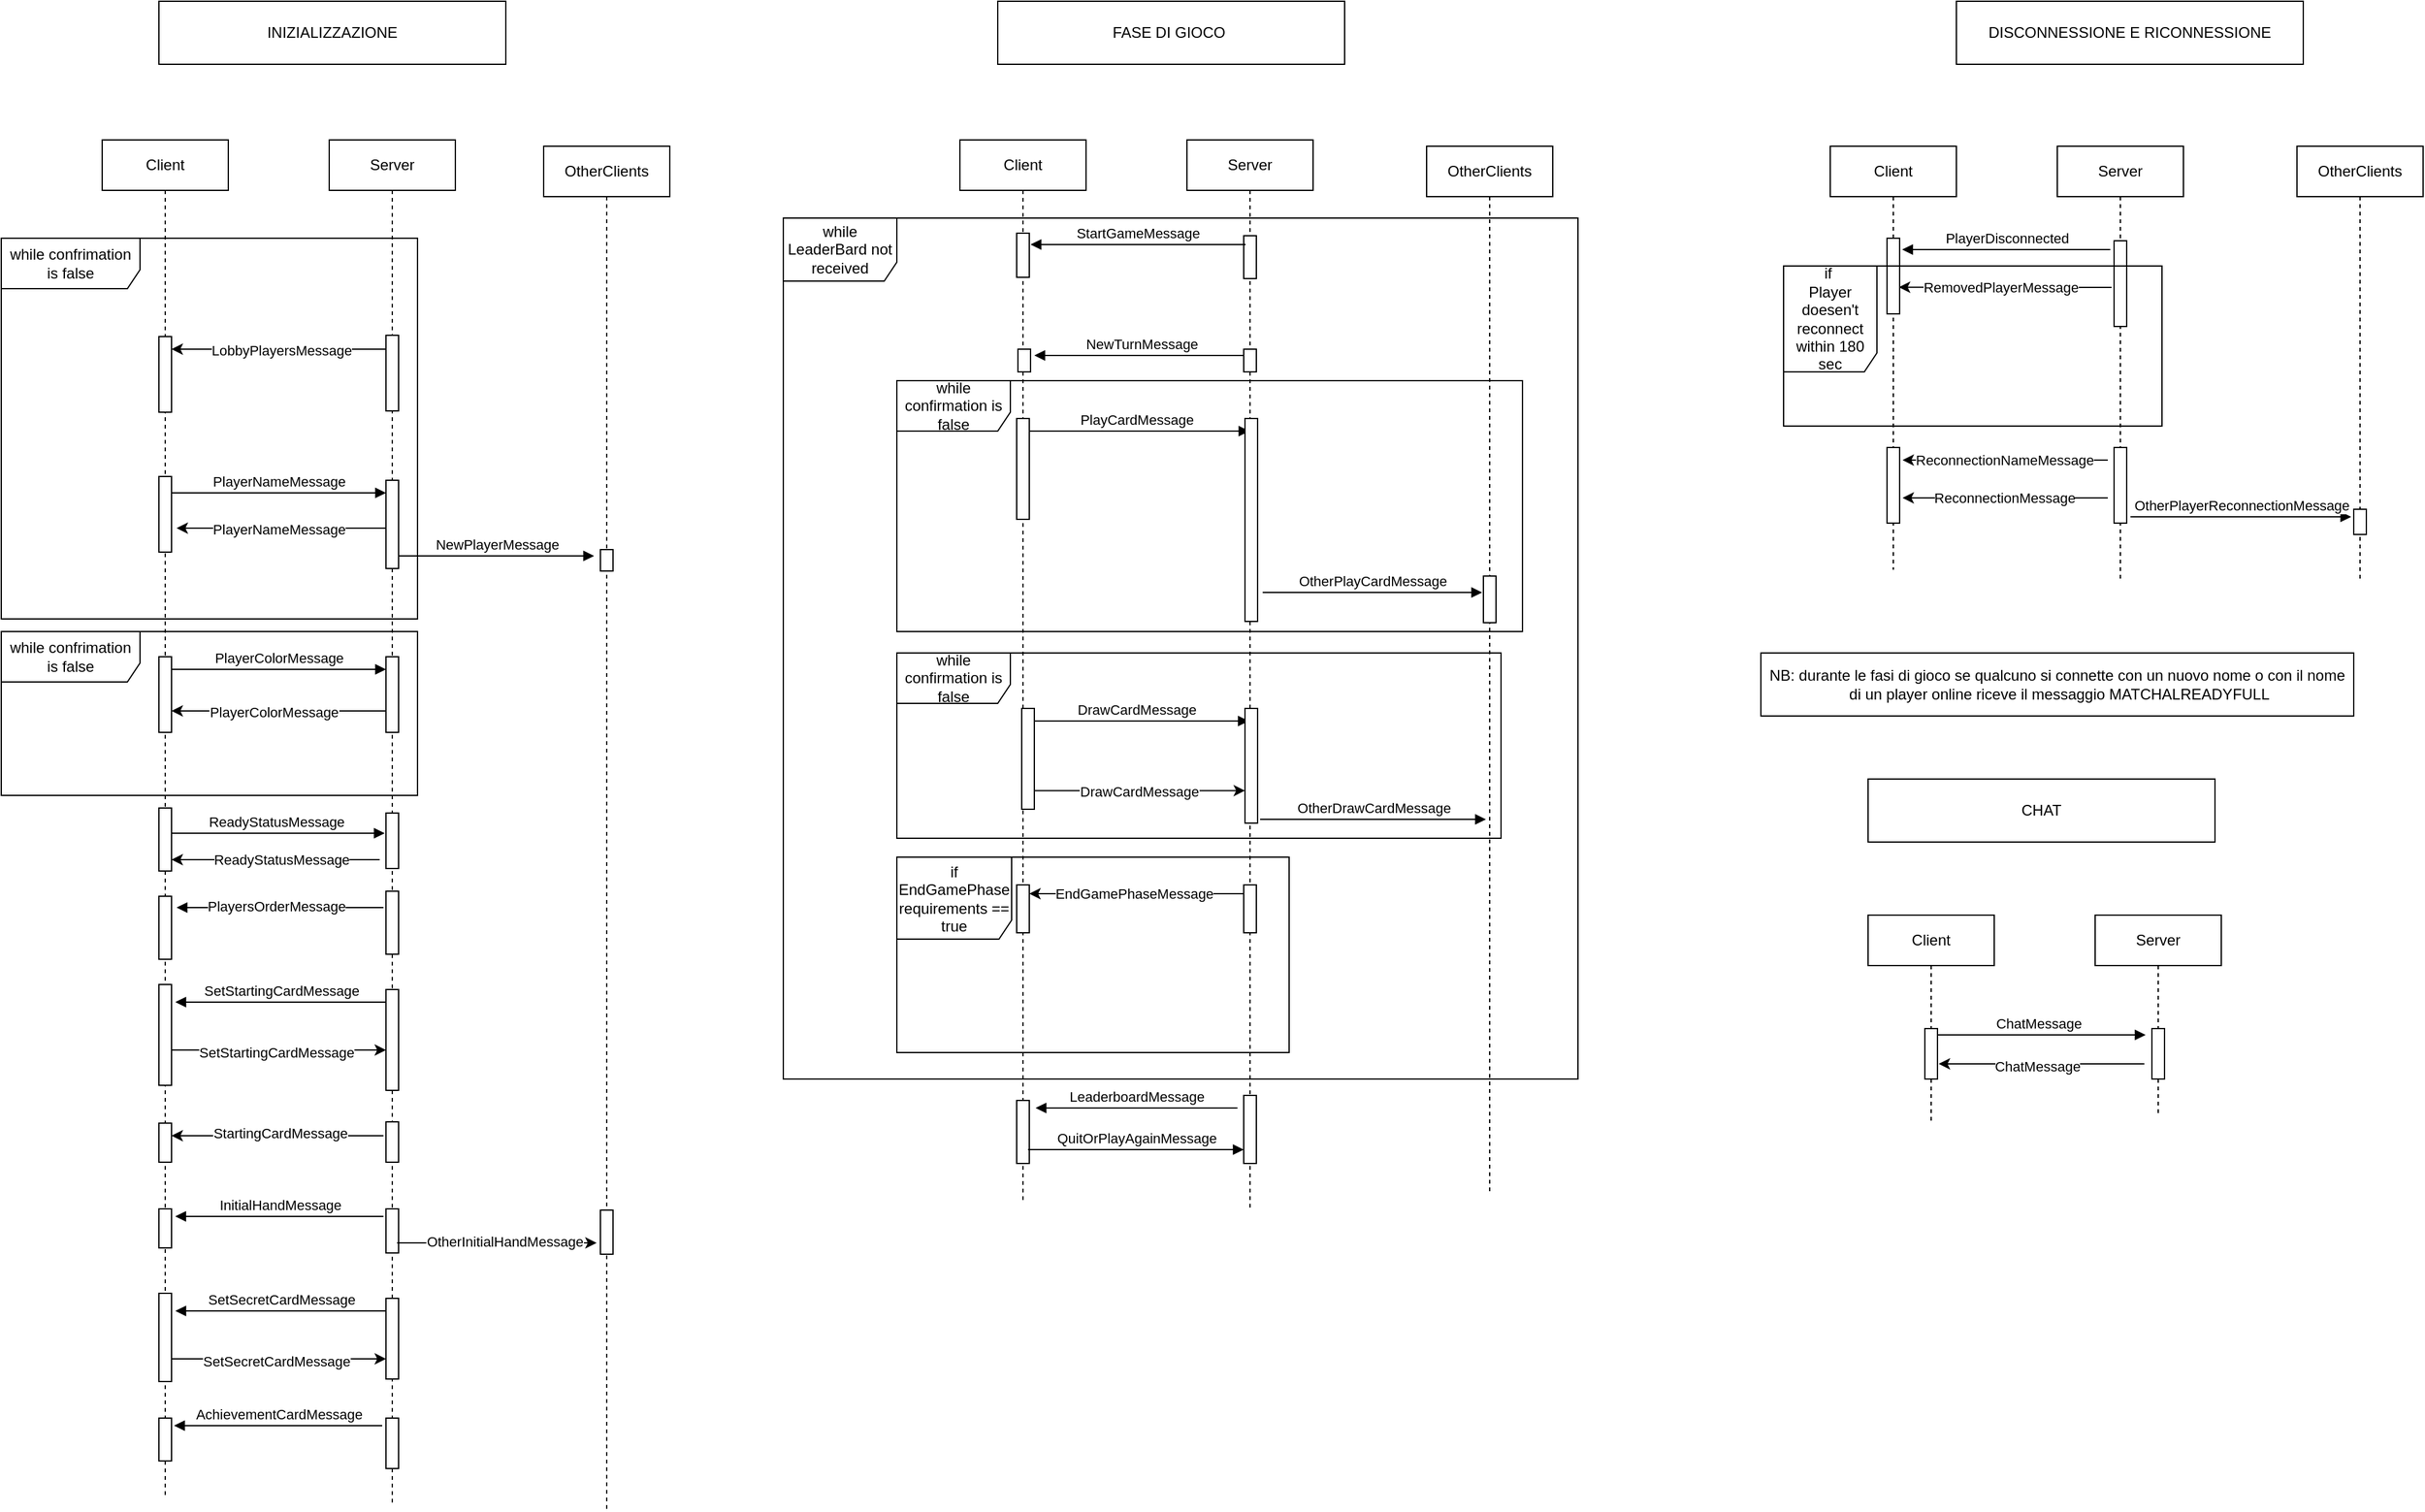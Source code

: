 <mxfile version="24.5.4" type="github">
  <diagram name="Page-1" id="2YBvvXClWsGukQMizWep">
    <mxGraphModel dx="2460" dy="1330" grid="0" gridSize="10" guides="1" tooltips="1" connect="1" arrows="1" fold="1" page="0" pageScale="1" pageWidth="850" pageHeight="1100" math="0" shadow="0">
      <root>
        <mxCell id="0" />
        <mxCell id="1" parent="0" />
        <mxCell id="aM9ryv3xv72pqoxQDRHE-1" value="Client" style="shape=umlLifeline;perimeter=lifelinePerimeter;whiteSpace=wrap;html=1;container=0;dropTarget=0;collapsible=0;recursiveResize=0;outlineConnect=0;portConstraint=eastwest;newEdgeStyle={&quot;edgeStyle&quot;:&quot;elbowEdgeStyle&quot;,&quot;elbow&quot;:&quot;vertical&quot;,&quot;curved&quot;:0,&quot;rounded&quot;:0};" parent="1" vertex="1">
          <mxGeometry x="40" y="10" width="100" height="1076" as="geometry" />
        </mxCell>
        <mxCell id="aM9ryv3xv72pqoxQDRHE-2" value="" style="html=1;points=[];perimeter=orthogonalPerimeter;outlineConnect=0;targetShapes=umlLifeline;portConstraint=eastwest;newEdgeStyle={&quot;edgeStyle&quot;:&quot;elbowEdgeStyle&quot;,&quot;elbow&quot;:&quot;vertical&quot;,&quot;curved&quot;:0,&quot;rounded&quot;:0};" parent="aM9ryv3xv72pqoxQDRHE-1" vertex="1">
          <mxGeometry x="45" y="267" width="10" height="60" as="geometry" />
        </mxCell>
        <mxCell id="TzS1LCkyJQZkEgtBNQex-35" value="" style="html=1;points=[[0,0,0,0,5],[0,1,0,0,-5],[1,0,0,0,5],[1,1,0,0,-5]];perimeter=orthogonalPerimeter;outlineConnect=0;targetShapes=umlLifeline;portConstraint=eastwest;newEdgeStyle={&quot;curved&quot;:0,&quot;rounded&quot;:0};" parent="aM9ryv3xv72pqoxQDRHE-1" vertex="1">
          <mxGeometry x="45" y="670" width="10" height="80" as="geometry" />
        </mxCell>
        <mxCell id="Fvfi_yW-NIccIC17RvOr-3" value="" style="html=1;points=[[0,0,0,0,5],[0,1,0,0,-5],[1,0,0,0,5],[1,1,0,0,-5]];perimeter=orthogonalPerimeter;outlineConnect=0;targetShapes=umlLifeline;portConstraint=eastwest;newEdgeStyle={&quot;curved&quot;:0,&quot;rounded&quot;:0};" parent="aM9ryv3xv72pqoxQDRHE-1" vertex="1">
          <mxGeometry x="45" y="848" width="10" height="31" as="geometry" />
        </mxCell>
        <mxCell id="aM9ryv3xv72pqoxQDRHE-5" value="Server" style="shape=umlLifeline;perimeter=lifelinePerimeter;whiteSpace=wrap;html=1;container=0;dropTarget=0;collapsible=0;recursiveResize=0;outlineConnect=0;portConstraint=eastwest;newEdgeStyle={&quot;edgeStyle&quot;:&quot;elbowEdgeStyle&quot;,&quot;elbow&quot;:&quot;vertical&quot;,&quot;curved&quot;:0,&quot;rounded&quot;:0};" parent="1" vertex="1">
          <mxGeometry x="220" y="10" width="100" height="1083" as="geometry" />
        </mxCell>
        <mxCell id="aM9ryv3xv72pqoxQDRHE-6" value="" style="html=1;points=[];perimeter=orthogonalPerimeter;outlineConnect=0;targetShapes=umlLifeline;portConstraint=eastwest;newEdgeStyle={&quot;edgeStyle&quot;:&quot;elbowEdgeStyle&quot;,&quot;elbow&quot;:&quot;vertical&quot;,&quot;curved&quot;:0,&quot;rounded&quot;:0};" parent="aM9ryv3xv72pqoxQDRHE-5" vertex="1">
          <mxGeometry x="45" y="270" width="10" height="70" as="geometry" />
        </mxCell>
        <mxCell id="TzS1LCkyJQZkEgtBNQex-30" value="" style="html=1;points=[[0,0,0,0,5],[0,1,0,0,-5],[1,0,0,0,5],[1,1,0,0,-5]];perimeter=orthogonalPerimeter;outlineConnect=0;targetShapes=umlLifeline;portConstraint=eastwest;newEdgeStyle={&quot;curved&quot;:0,&quot;rounded&quot;:0};" parent="aM9ryv3xv72pqoxQDRHE-5" vertex="1">
          <mxGeometry x="45" y="674" width="10" height="80" as="geometry" />
        </mxCell>
        <mxCell id="TzS1LCkyJQZkEgtBNQex-49" value="" style="html=1;points=[[0,0,0,0,5],[0,1,0,0,-5],[1,0,0,0,5],[1,1,0,0,-5]];perimeter=orthogonalPerimeter;outlineConnect=0;targetShapes=umlLifeline;portConstraint=eastwest;newEdgeStyle={&quot;curved&quot;:0,&quot;rounded&quot;:0};" parent="aM9ryv3xv72pqoxQDRHE-5" vertex="1">
          <mxGeometry x="45" y="534" width="10" height="44" as="geometry" />
        </mxCell>
        <mxCell id="Fvfi_yW-NIccIC17RvOr-4" value="" style="html=1;points=[[0,0,0,0,5],[0,1,0,0,-5],[1,0,0,0,5],[1,1,0,0,-5]];perimeter=orthogonalPerimeter;outlineConnect=0;targetShapes=umlLifeline;portConstraint=eastwest;newEdgeStyle={&quot;curved&quot;:0,&quot;rounded&quot;:0};" parent="aM9ryv3xv72pqoxQDRHE-5" vertex="1">
          <mxGeometry x="45" y="848" width="10" height="35" as="geometry" />
        </mxCell>
        <mxCell id="Fvfi_yW-NIccIC17RvOr-9" value="" style="html=1;points=[[0,0,0,0,5],[0,1,0,0,-5],[1,0,0,0,5],[1,1,0,0,-5]];perimeter=orthogonalPerimeter;outlineConnect=0;targetShapes=umlLifeline;portConstraint=eastwest;newEdgeStyle={&quot;curved&quot;:0,&quot;rounded&quot;:0};" parent="aM9ryv3xv72pqoxQDRHE-5" vertex="1">
          <mxGeometry x="45" y="596" width="10" height="50" as="geometry" />
        </mxCell>
        <mxCell id="DGeFTbc-uDnH9qFSbPcV-22" value="" style="html=1;points=[[0,0,0,0,5],[0,1,0,0,-5],[1,0,0,0,5],[1,1,0,0,-5]];perimeter=orthogonalPerimeter;outlineConnect=0;targetShapes=umlLifeline;portConstraint=eastwest;newEdgeStyle={&quot;curved&quot;:0,&quot;rounded&quot;:0};" vertex="1" parent="aM9ryv3xv72pqoxQDRHE-5">
          <mxGeometry x="45" y="779" width="10" height="32" as="geometry" />
        </mxCell>
        <mxCell id="aM9ryv3xv72pqoxQDRHE-7" value="PlayerNameMessage" style="html=1;verticalAlign=bottom;endArrow=block;edgeStyle=elbowEdgeStyle;elbow=horizontal;curved=0;rounded=0;" parent="1" source="aM9ryv3xv72pqoxQDRHE-2" target="aM9ryv3xv72pqoxQDRHE-6" edge="1">
          <mxGeometry relative="1" as="geometry">
            <mxPoint x="195" y="300" as="sourcePoint" />
            <Array as="points">
              <mxPoint x="180" y="290" />
            </Array>
          </mxGeometry>
        </mxCell>
        <mxCell id="TzS1LCkyJQZkEgtBNQex-1" value="while confrimation is false" style="shape=umlFrame;whiteSpace=wrap;html=1;pointerEvents=0;width=110;height=40;" parent="1" vertex="1">
          <mxGeometry x="-40" y="88" width="330" height="302" as="geometry" />
        </mxCell>
        <mxCell id="TzS1LCkyJQZkEgtBNQex-18" value="" style="html=1;points=[];perimeter=orthogonalPerimeter;outlineConnect=0;targetShapes=umlLifeline;portConstraint=eastwest;newEdgeStyle={&quot;edgeStyle&quot;:&quot;elbowEdgeStyle&quot;,&quot;elbow&quot;:&quot;vertical&quot;,&quot;curved&quot;:0,&quot;rounded&quot;:0};" parent="1" vertex="1">
          <mxGeometry x="85" y="420" width="10" height="60" as="geometry" />
        </mxCell>
        <mxCell id="TzS1LCkyJQZkEgtBNQex-19" value="" style="html=1;points=[];perimeter=orthogonalPerimeter;outlineConnect=0;targetShapes=umlLifeline;portConstraint=eastwest;newEdgeStyle={&quot;edgeStyle&quot;:&quot;elbowEdgeStyle&quot;,&quot;elbow&quot;:&quot;vertical&quot;,&quot;curved&quot;:0,&quot;rounded&quot;:0};" parent="1" vertex="1">
          <mxGeometry x="265" y="420" width="10" height="60" as="geometry" />
        </mxCell>
        <mxCell id="TzS1LCkyJQZkEgtBNQex-20" value="PlayerColorMessage" style="html=1;verticalAlign=bottom;endArrow=block;edgeStyle=elbowEdgeStyle;elbow=horizontal;curved=0;rounded=0;" parent="1" source="TzS1LCkyJQZkEgtBNQex-18" target="TzS1LCkyJQZkEgtBNQex-19" edge="1">
          <mxGeometry relative="1" as="geometry">
            <mxPoint x="195" y="440" as="sourcePoint" />
            <Array as="points">
              <mxPoint x="180" y="430" />
            </Array>
          </mxGeometry>
        </mxCell>
        <mxCell id="TzS1LCkyJQZkEgtBNQex-22" value="while confrimation is false" style="shape=umlFrame;whiteSpace=wrap;html=1;pointerEvents=0;width=110;height=40;" parent="1" vertex="1">
          <mxGeometry x="-40" y="400" width="330" height="130" as="geometry" />
        </mxCell>
        <mxCell id="TzS1LCkyJQZkEgtBNQex-27" value="ReadyStatusMessage" style="html=1;verticalAlign=bottom;endArrow=block;curved=0;rounded=0;" parent="1" edge="1">
          <mxGeometry width="80" relative="1" as="geometry">
            <mxPoint x="90.5" y="560" as="sourcePoint" />
            <mxPoint x="264" y="560" as="targetPoint" />
          </mxGeometry>
        </mxCell>
        <mxCell id="TzS1LCkyJQZkEgtBNQex-31" value="SetStartingCardMessage" style="html=1;verticalAlign=bottom;endArrow=block;curved=0;rounded=0;" parent="1" edge="1">
          <mxGeometry width="80" relative="1" as="geometry">
            <mxPoint x="265" y="694" as="sourcePoint" />
            <mxPoint x="98" y="694" as="targetPoint" />
          </mxGeometry>
        </mxCell>
        <mxCell id="TzS1LCkyJQZkEgtBNQex-42" value="OtherClients" style="shape=umlLifeline;perimeter=lifelinePerimeter;whiteSpace=wrap;html=1;container=0;dropTarget=0;collapsible=0;recursiveResize=0;outlineConnect=0;portConstraint=eastwest;newEdgeStyle={&quot;edgeStyle&quot;:&quot;elbowEdgeStyle&quot;,&quot;elbow&quot;:&quot;vertical&quot;,&quot;curved&quot;:0,&quot;rounded&quot;:0};" parent="1" vertex="1">
          <mxGeometry x="390" y="15" width="100" height="1082" as="geometry" />
        </mxCell>
        <mxCell id="TzS1LCkyJQZkEgtBNQex-43" value="" style="html=1;points=[];perimeter=orthogonalPerimeter;outlineConnect=0;targetShapes=umlLifeline;portConstraint=eastwest;newEdgeStyle={&quot;edgeStyle&quot;:&quot;elbowEdgeStyle&quot;,&quot;elbow&quot;:&quot;vertical&quot;,&quot;curved&quot;:0,&quot;rounded&quot;:0};" parent="TzS1LCkyJQZkEgtBNQex-42" vertex="1">
          <mxGeometry x="45" y="320" width="10" height="17" as="geometry" />
        </mxCell>
        <mxCell id="TzS1LCkyJQZkEgtBNQex-45" value="NewPlayerMessage" style="html=1;verticalAlign=bottom;endArrow=block;curved=0;rounded=0;" parent="1" edge="1">
          <mxGeometry width="80" relative="1" as="geometry">
            <mxPoint x="275" y="340" as="sourcePoint" />
            <mxPoint x="430" y="340" as="targetPoint" />
          </mxGeometry>
        </mxCell>
        <mxCell id="TzS1LCkyJQZkEgtBNQex-55" value="" style="html=1;points=[[0,0,0,0,5],[0,1,0,0,-5],[1,0,0,0,5],[1,1,0,0,-5]];perimeter=orthogonalPerimeter;outlineConnect=0;targetShapes=umlLifeline;portConstraint=eastwest;newEdgeStyle={&quot;curved&quot;:0,&quot;rounded&quot;:0};" parent="1" vertex="1">
          <mxGeometry x="85" y="1024" width="10" height="34" as="geometry" />
        </mxCell>
        <mxCell id="TzS1LCkyJQZkEgtBNQex-56" value="" style="html=1;points=[[0,0,0,0,5],[0,1,0,0,-5],[1,0,0,0,5],[1,1,0,0,-5]];perimeter=orthogonalPerimeter;outlineConnect=0;targetShapes=umlLifeline;portConstraint=eastwest;newEdgeStyle={&quot;curved&quot;:0,&quot;rounded&quot;:0};" parent="1" vertex="1">
          <mxGeometry x="265" y="1024" width="10" height="40" as="geometry" />
        </mxCell>
        <mxCell id="TzS1LCkyJQZkEgtBNQex-57" value="AchievementCardMessage" style="html=1;verticalAlign=bottom;endArrow=block;curved=0;rounded=0;" parent="1" edge="1">
          <mxGeometry width="80" relative="1" as="geometry">
            <mxPoint x="262" y="1030" as="sourcePoint" />
            <mxPoint x="97" y="1030" as="targetPoint" />
          </mxGeometry>
        </mxCell>
        <mxCell id="TzS1LCkyJQZkEgtBNQex-61" value="InitialHandMessage" style="html=1;verticalAlign=bottom;endArrow=block;curved=0;rounded=0;" parent="1" edge="1">
          <mxGeometry width="80" relative="1" as="geometry">
            <mxPoint x="263" y="864" as="sourcePoint" />
            <mxPoint x="97.947" y="864.0" as="targetPoint" />
          </mxGeometry>
        </mxCell>
        <mxCell id="TzS1LCkyJQZkEgtBNQex-79" value="Client" style="shape=umlLifeline;perimeter=lifelinePerimeter;whiteSpace=wrap;html=1;container=0;dropTarget=0;collapsible=0;recursiveResize=0;outlineConnect=0;portConstraint=eastwest;newEdgeStyle={&quot;edgeStyle&quot;:&quot;elbowEdgeStyle&quot;,&quot;elbow&quot;:&quot;vertical&quot;,&quot;curved&quot;:0,&quot;rounded&quot;:0};" parent="1" vertex="1">
          <mxGeometry x="720" y="10" width="100" height="842" as="geometry" />
        </mxCell>
        <mxCell id="Fvfi_yW-NIccIC17RvOr-10" value="" style="html=1;points=[[0,0,0,0,5],[0,1,0,0,-5],[1,0,0,0,5],[1,1,0,0,-5]];perimeter=orthogonalPerimeter;outlineConnect=0;targetShapes=umlLifeline;portConstraint=eastwest;newEdgeStyle={&quot;curved&quot;:0,&quot;rounded&quot;:0};" parent="TzS1LCkyJQZkEgtBNQex-79" vertex="1">
          <mxGeometry x="45" y="762" width="10" height="50" as="geometry" />
        </mxCell>
        <mxCell id="TzS1LCkyJQZkEgtBNQex-82" value="Server" style="shape=umlLifeline;perimeter=lifelinePerimeter;whiteSpace=wrap;html=1;container=0;dropTarget=0;collapsible=0;recursiveResize=0;outlineConnect=0;portConstraint=eastwest;newEdgeStyle={&quot;edgeStyle&quot;:&quot;elbowEdgeStyle&quot;,&quot;elbow&quot;:&quot;vertical&quot;,&quot;curved&quot;:0,&quot;rounded&quot;:0};" parent="1" vertex="1">
          <mxGeometry x="900" y="10" width="100" height="850" as="geometry" />
        </mxCell>
        <mxCell id="TzS1LCkyJQZkEgtBNQex-153" value="" style="html=1;points=[[0,0,0,0,5],[0,1,0,0,-5],[1,0,0,0,5],[1,1,0,0,-5]];perimeter=orthogonalPerimeter;outlineConnect=0;targetShapes=umlLifeline;portConstraint=eastwest;newEdgeStyle={&quot;curved&quot;:0,&quot;rounded&quot;:0};" parent="TzS1LCkyJQZkEgtBNQex-82" vertex="1">
          <mxGeometry x="45" y="758" width="10" height="54" as="geometry" />
        </mxCell>
        <mxCell id="TzS1LCkyJQZkEgtBNQex-86" value="OtherClients" style="shape=umlLifeline;perimeter=lifelinePerimeter;whiteSpace=wrap;html=1;container=0;dropTarget=0;collapsible=0;recursiveResize=0;outlineConnect=0;portConstraint=eastwest;newEdgeStyle={&quot;edgeStyle&quot;:&quot;elbowEdgeStyle&quot;,&quot;elbow&quot;:&quot;vertical&quot;,&quot;curved&quot;:0,&quot;rounded&quot;:0};" parent="1" vertex="1">
          <mxGeometry x="1090" y="15" width="100" height="829" as="geometry" />
        </mxCell>
        <mxCell id="TzS1LCkyJQZkEgtBNQex-91" value="NewTurnMessage" style="html=1;verticalAlign=bottom;endArrow=block;curved=0;rounded=0;" parent="1" edge="1">
          <mxGeometry width="80" relative="1" as="geometry">
            <mxPoint x="949.5" y="181" as="sourcePoint" />
            <mxPoint x="779" y="181" as="targetPoint" />
          </mxGeometry>
        </mxCell>
        <mxCell id="TzS1LCkyJQZkEgtBNQex-93" value="PlayCardMessage" style="html=1;verticalAlign=bottom;endArrow=block;curved=0;rounded=0;" parent="1" edge="1">
          <mxGeometry width="80" relative="1" as="geometry">
            <mxPoint x="770" y="241" as="sourcePoint" />
            <mxPoint x="949.5" y="241" as="targetPoint" />
          </mxGeometry>
        </mxCell>
        <mxCell id="TzS1LCkyJQZkEgtBNQex-94" value="while confirmation is false" style="shape=umlFrame;whiteSpace=wrap;html=1;pointerEvents=0;width=90;height=40;" parent="1" vertex="1">
          <mxGeometry x="670" y="201" width="496" height="199" as="geometry" />
        </mxCell>
        <mxCell id="TzS1LCkyJQZkEgtBNQex-98" value="" style="html=1;points=[[0,0,0,0,5],[0,1,0,0,-5],[1,0,0,0,5],[1,1,0,0,-5]];perimeter=orthogonalPerimeter;outlineConnect=0;targetShapes=umlLifeline;portConstraint=eastwest;newEdgeStyle={&quot;curved&quot;:0,&quot;rounded&quot;:0};" parent="1" vertex="1">
          <mxGeometry x="946" y="231" width="10" height="161" as="geometry" />
        </mxCell>
        <mxCell id="TzS1LCkyJQZkEgtBNQex-99" value="" style="html=1;points=[[0,0,0,0,5],[0,1,0,0,-5],[1,0,0,0,5],[1,1,0,0,-5]];perimeter=orthogonalPerimeter;outlineConnect=0;targetShapes=umlLifeline;portConstraint=eastwest;newEdgeStyle={&quot;curved&quot;:0,&quot;rounded&quot;:0};" parent="1" vertex="1">
          <mxGeometry x="765" y="231" width="10" height="80" as="geometry" />
        </mxCell>
        <mxCell id="TzS1LCkyJQZkEgtBNQex-100" value="OtherPlayCardMessage" style="html=1;verticalAlign=bottom;endArrow=block;curved=0;rounded=0;" parent="1" edge="1">
          <mxGeometry width="80" relative="1" as="geometry">
            <mxPoint x="960" y="369" as="sourcePoint" />
            <mxPoint x="1134" y="369" as="targetPoint" />
          </mxGeometry>
        </mxCell>
        <mxCell id="TzS1LCkyJQZkEgtBNQex-107" value="DrawCardMessage" style="html=1;verticalAlign=bottom;endArrow=block;curved=0;rounded=0;" parent="1" edge="1">
          <mxGeometry width="80" relative="1" as="geometry">
            <mxPoint x="770" y="471" as="sourcePoint" />
            <mxPoint x="949" y="471" as="targetPoint" />
          </mxGeometry>
        </mxCell>
        <mxCell id="TzS1LCkyJQZkEgtBNQex-108" value="while confirmation is false" style="shape=umlFrame;whiteSpace=wrap;html=1;pointerEvents=0;width=90;height=40;" parent="1" vertex="1">
          <mxGeometry x="670" y="417" width="479" height="147" as="geometry" />
        </mxCell>
        <mxCell id="TzS1LCkyJQZkEgtBNQex-110" value="" style="html=1;points=[[0,0,0,0,5],[0,1,0,0,-5],[1,0,0,0,5],[1,1,0,0,-5]];perimeter=orthogonalPerimeter;outlineConnect=0;targetShapes=umlLifeline;portConstraint=eastwest;newEdgeStyle={&quot;curved&quot;:0,&quot;rounded&quot;:0};" parent="1" vertex="1">
          <mxGeometry x="946" y="461" width="10" height="91" as="geometry" />
        </mxCell>
        <mxCell id="TzS1LCkyJQZkEgtBNQex-111" value="" style="html=1;points=[[0,0,0,0,5],[0,1,0,0,-5],[1,0,0,0,5],[1,1,0,0,-5]];perimeter=orthogonalPerimeter;outlineConnect=0;targetShapes=umlLifeline;portConstraint=eastwest;newEdgeStyle={&quot;curved&quot;:0,&quot;rounded&quot;:0};" parent="1" vertex="1">
          <mxGeometry x="769" y="461" width="10" height="80" as="geometry" />
        </mxCell>
        <mxCell id="TzS1LCkyJQZkEgtBNQex-112" value="OtherDrawCardMessage" style="html=1;verticalAlign=bottom;endArrow=block;curved=0;rounded=0;" parent="1" edge="1">
          <mxGeometry width="80" relative="1" as="geometry">
            <mxPoint x="958" y="549" as="sourcePoint" />
            <mxPoint x="1137" y="549" as="targetPoint" />
          </mxGeometry>
        </mxCell>
        <mxCell id="TzS1LCkyJQZkEgtBNQex-113" value="while LeaderBard not received" style="shape=umlFrame;whiteSpace=wrap;html=1;pointerEvents=0;width=90;height=50;" parent="1" vertex="1">
          <mxGeometry x="580" y="72" width="630" height="683" as="geometry" />
        </mxCell>
        <mxCell id="TzS1LCkyJQZkEgtBNQex-127" value="LeaderboardMessage" style="html=1;verticalAlign=bottom;endArrow=block;curved=0;rounded=0;" parent="1" edge="1">
          <mxGeometry width="80" relative="1" as="geometry">
            <mxPoint x="940" y="778" as="sourcePoint" />
            <mxPoint x="780" y="778" as="targetPoint" />
          </mxGeometry>
        </mxCell>
        <mxCell id="TzS1LCkyJQZkEgtBNQex-128" value="QuitOrPlayAgainMessage" style="html=1;verticalAlign=bottom;endArrow=block;curved=0;rounded=0;" parent="1" edge="1">
          <mxGeometry width="80" relative="1" as="geometry">
            <mxPoint x="774" y="811" as="sourcePoint" />
            <mxPoint x="945" y="811" as="targetPoint" />
          </mxGeometry>
        </mxCell>
        <mxCell id="TzS1LCkyJQZkEgtBNQex-129" value="Client" style="shape=umlLifeline;perimeter=lifelinePerimeter;whiteSpace=wrap;html=1;container=0;dropTarget=0;collapsible=0;recursiveResize=0;outlineConnect=0;portConstraint=eastwest;newEdgeStyle={&quot;edgeStyle&quot;:&quot;elbowEdgeStyle&quot;,&quot;elbow&quot;:&quot;vertical&quot;,&quot;curved&quot;:0,&quot;rounded&quot;:0};" parent="1" vertex="1">
          <mxGeometry x="1410" y="15" width="100" height="336" as="geometry" />
        </mxCell>
        <mxCell id="DGeFTbc-uDnH9qFSbPcV-53" value="" style="html=1;points=[[0,0,0,0,5],[0,1,0,0,-5],[1,0,0,0,5],[1,1,0,0,-5]];perimeter=orthogonalPerimeter;outlineConnect=0;targetShapes=umlLifeline;portConstraint=eastwest;newEdgeStyle={&quot;curved&quot;:0,&quot;rounded&quot;:0};" vertex="1" parent="TzS1LCkyJQZkEgtBNQex-129">
          <mxGeometry x="45" y="73" width="10" height="60" as="geometry" />
        </mxCell>
        <mxCell id="DGeFTbc-uDnH9qFSbPcV-58" value="" style="html=1;points=[[0,0,0,0,5],[0,1,0,0,-5],[1,0,0,0,5],[1,1,0,0,-5]];perimeter=orthogonalPerimeter;outlineConnect=0;targetShapes=umlLifeline;portConstraint=eastwest;newEdgeStyle={&quot;curved&quot;:0,&quot;rounded&quot;:0};" vertex="1" parent="TzS1LCkyJQZkEgtBNQex-129">
          <mxGeometry x="45" y="239" width="10" height="60" as="geometry" />
        </mxCell>
        <mxCell id="TzS1LCkyJQZkEgtBNQex-130" value="Server" style="shape=umlLifeline;perimeter=lifelinePerimeter;whiteSpace=wrap;html=1;container=0;dropTarget=0;collapsible=0;recursiveResize=0;outlineConnect=0;portConstraint=eastwest;newEdgeStyle={&quot;edgeStyle&quot;:&quot;elbowEdgeStyle&quot;,&quot;elbow&quot;:&quot;vertical&quot;,&quot;curved&quot;:0,&quot;rounded&quot;:0};" parent="1" vertex="1">
          <mxGeometry x="1590" y="15" width="100" height="346" as="geometry" />
        </mxCell>
        <mxCell id="DGeFTbc-uDnH9qFSbPcV-59" value="" style="html=1;points=[[0,0,0,0,5],[0,1,0,0,-5],[1,0,0,0,5],[1,1,0,0,-5]];perimeter=orthogonalPerimeter;outlineConnect=0;targetShapes=umlLifeline;portConstraint=eastwest;newEdgeStyle={&quot;curved&quot;:0,&quot;rounded&quot;:0};" vertex="1" parent="TzS1LCkyJQZkEgtBNQex-130">
          <mxGeometry x="45" y="239" width="10" height="60" as="geometry" />
        </mxCell>
        <mxCell id="TzS1LCkyJQZkEgtBNQex-131" value="OtherClients" style="shape=umlLifeline;perimeter=lifelinePerimeter;whiteSpace=wrap;html=1;container=0;dropTarget=0;collapsible=0;recursiveResize=0;outlineConnect=0;portConstraint=eastwest;newEdgeStyle={&quot;edgeStyle&quot;:&quot;elbowEdgeStyle&quot;,&quot;elbow&quot;:&quot;vertical&quot;,&quot;curved&quot;:0,&quot;rounded&quot;:0};" parent="1" vertex="1">
          <mxGeometry x="1780" y="15" width="100" height="343" as="geometry" />
        </mxCell>
        <mxCell id="DGeFTbc-uDnH9qFSbPcV-65" value="" style="html=1;points=[[0,0,0,0,5],[0,1,0,0,-5],[1,0,0,0,5],[1,1,0,0,-5]];perimeter=orthogonalPerimeter;outlineConnect=0;targetShapes=umlLifeline;portConstraint=eastwest;newEdgeStyle={&quot;curved&quot;:0,&quot;rounded&quot;:0};" vertex="1" parent="TzS1LCkyJQZkEgtBNQex-131">
          <mxGeometry x="45" y="288" width="10" height="20" as="geometry" />
        </mxCell>
        <mxCell id="TzS1LCkyJQZkEgtBNQex-136" value="OtherPlayerReconnectionMessage" style="html=1;verticalAlign=bottom;endArrow=block;curved=0;rounded=0;" parent="1" edge="1">
          <mxGeometry width="80" relative="1" as="geometry">
            <mxPoint x="1648" y="309" as="sourcePoint" />
            <mxPoint x="1823" y="309" as="targetPoint" />
          </mxGeometry>
        </mxCell>
        <mxCell id="TzS1LCkyJQZkEgtBNQex-139" value="Client" style="shape=umlLifeline;perimeter=lifelinePerimeter;whiteSpace=wrap;html=1;container=0;dropTarget=0;collapsible=0;recursiveResize=0;outlineConnect=0;portConstraint=eastwest;newEdgeStyle={&quot;edgeStyle&quot;:&quot;elbowEdgeStyle&quot;,&quot;elbow&quot;:&quot;vertical&quot;,&quot;curved&quot;:0,&quot;rounded&quot;:0};" parent="1" vertex="1">
          <mxGeometry x="1440" y="625" width="100" height="165" as="geometry" />
        </mxCell>
        <mxCell id="TzS1LCkyJQZkEgtBNQex-140" value="Server" style="shape=umlLifeline;perimeter=lifelinePerimeter;whiteSpace=wrap;html=1;container=0;dropTarget=0;collapsible=0;recursiveResize=0;outlineConnect=0;portConstraint=eastwest;newEdgeStyle={&quot;edgeStyle&quot;:&quot;elbowEdgeStyle&quot;,&quot;elbow&quot;:&quot;vertical&quot;,&quot;curved&quot;:0,&quot;rounded&quot;:0};" parent="1" vertex="1">
          <mxGeometry x="1620" y="625" width="100" height="160" as="geometry" />
        </mxCell>
        <mxCell id="TzS1LCkyJQZkEgtBNQex-152" value="" style="html=1;points=[[0,0,0,0,5],[0,1,0,0,-5],[1,0,0,0,5],[1,1,0,0,-5]];perimeter=orthogonalPerimeter;outlineConnect=0;targetShapes=umlLifeline;portConstraint=eastwest;newEdgeStyle={&quot;curved&quot;:0,&quot;rounded&quot;:0};" parent="TzS1LCkyJQZkEgtBNQex-140" vertex="1">
          <mxGeometry x="45" y="90" width="10" height="40" as="geometry" />
        </mxCell>
        <mxCell id="TzS1LCkyJQZkEgtBNQex-143" value="ChatMessage" style="html=1;verticalAlign=bottom;endArrow=block;curved=0;rounded=0;" parent="1" edge="1">
          <mxGeometry width="80" relative="1" as="geometry">
            <mxPoint x="1490" y="720" as="sourcePoint" />
            <mxPoint x="1660" y="720" as="targetPoint" />
          </mxGeometry>
        </mxCell>
        <mxCell id="TzS1LCkyJQZkEgtBNQex-145" value="" style="html=1;points=[[0,0,0,0,5],[0,1,0,0,-5],[1,0,0,0,5],[1,1,0,0,-5]];perimeter=orthogonalPerimeter;outlineConnect=0;targetShapes=umlLifeline;portConstraint=eastwest;newEdgeStyle={&quot;curved&quot;:0,&quot;rounded&quot;:0};" parent="1" vertex="1">
          <mxGeometry x="1635" y="90" width="10" height="68" as="geometry" />
        </mxCell>
        <mxCell id="TzS1LCkyJQZkEgtBNQex-148" value="INIZIALIZZAZIONE" style="html=1;whiteSpace=wrap;" parent="1" vertex="1">
          <mxGeometry x="85" y="-100" width="275" height="50" as="geometry" />
        </mxCell>
        <mxCell id="TzS1LCkyJQZkEgtBNQex-149" value="FASE DI GIOCO&amp;nbsp;" style="html=1;whiteSpace=wrap;" parent="1" vertex="1">
          <mxGeometry x="750" y="-100" width="275" height="50" as="geometry" />
        </mxCell>
        <mxCell id="TzS1LCkyJQZkEgtBNQex-150" value="DISCONNESSIONE E RICONNESSIONE" style="html=1;whiteSpace=wrap;" parent="1" vertex="1">
          <mxGeometry x="1510" y="-100" width="275" height="50" as="geometry" />
        </mxCell>
        <mxCell id="TzS1LCkyJQZkEgtBNQex-151" value="CHAT" style="html=1;whiteSpace=wrap;" parent="1" vertex="1">
          <mxGeometry x="1440" y="517" width="275" height="50" as="geometry" />
        </mxCell>
        <mxCell id="TzS1LCkyJQZkEgtBNQex-154" value="&lt;span style=&quot;text-wrap: nowrap;&quot;&gt;NB: durante le fasi di gioco se qualcuno si connette con&lt;/span&gt;&lt;span style=&quot;text-wrap: nowrap; background-color: initial;&quot;&gt;&amp;nbsp;un nuovo nome o con il nome&lt;/span&gt;&lt;div style=&quot;text-wrap: nowrap;&quot;&gt;&amp;nbsp;di un player online riceve il messaggio MATCHALREADYFULL&lt;/div&gt;" style="html=1;whiteSpace=wrap;" parent="1" vertex="1">
          <mxGeometry x="1355" y="417" width="470" height="50" as="geometry" />
        </mxCell>
        <mxCell id="Fvfi_yW-NIccIC17RvOr-8" value="" style="html=1;verticalAlign=bottom;endArrow=block;curved=0;rounded=0;" parent="1" edge="1">
          <mxGeometry width="80" relative="1" as="geometry">
            <mxPoint x="263" y="619" as="sourcePoint" />
            <mxPoint x="99" y="619" as="targetPoint" />
            <Array as="points">
              <mxPoint x="229" y="619" />
            </Array>
          </mxGeometry>
        </mxCell>
        <mxCell id="DGeFTbc-uDnH9qFSbPcV-8" value="PlayersOrderMessage" style="edgeLabel;html=1;align=center;verticalAlign=middle;resizable=0;points=[];" vertex="1" connectable="0" parent="Fvfi_yW-NIccIC17RvOr-8">
          <mxGeometry x="0.046" y="-1" relative="1" as="geometry">
            <mxPoint x="1" as="offset" />
          </mxGeometry>
        </mxCell>
        <mxCell id="Fvfi_yW-NIccIC17RvOr-7" value="" style="html=1;points=[[0,0,0,0,5],[0,1,0,0,-5],[1,0,0,0,5],[1,1,0,0,-5]];perimeter=orthogonalPerimeter;outlineConnect=0;targetShapes=umlLifeline;portConstraint=eastwest;newEdgeStyle={&quot;curved&quot;:0,&quot;rounded&quot;:0};" parent="1" vertex="1">
          <mxGeometry x="85" y="610" width="10" height="50" as="geometry" />
        </mxCell>
        <mxCell id="DGeFTbc-uDnH9qFSbPcV-1" value="" style="html=1;points=[];perimeter=orthogonalPerimeter;outlineConnect=0;targetShapes=umlLifeline;portConstraint=eastwest;newEdgeStyle={&quot;edgeStyle&quot;:&quot;elbowEdgeStyle&quot;,&quot;elbow&quot;:&quot;vertical&quot;,&quot;curved&quot;:0,&quot;rounded&quot;:0};" vertex="1" parent="1">
          <mxGeometry x="85" y="166" width="10" height="60" as="geometry" />
        </mxCell>
        <mxCell id="DGeFTbc-uDnH9qFSbPcV-2" value="" style="html=1;points=[];perimeter=orthogonalPerimeter;outlineConnect=0;targetShapes=umlLifeline;portConstraint=eastwest;newEdgeStyle={&quot;edgeStyle&quot;:&quot;elbowEdgeStyle&quot;,&quot;elbow&quot;:&quot;vertical&quot;,&quot;curved&quot;:0,&quot;rounded&quot;:0};" vertex="1" parent="1">
          <mxGeometry x="265" y="165" width="10" height="60" as="geometry" />
        </mxCell>
        <mxCell id="DGeFTbc-uDnH9qFSbPcV-3" value="" style="endArrow=classic;html=1;rounded=0;exitX=0;exitY=0.35;exitDx=0;exitDy=0;exitPerimeter=0;" edge="1" parent="1">
          <mxGeometry width="50" height="50" relative="1" as="geometry">
            <mxPoint x="265" y="176" as="sourcePoint" />
            <mxPoint x="95" y="176" as="targetPoint" />
          </mxGeometry>
        </mxCell>
        <mxCell id="DGeFTbc-uDnH9qFSbPcV-4" value="LobbyPlayersMessage" style="edgeLabel;html=1;align=center;verticalAlign=middle;resizable=0;points=[];" vertex="1" connectable="0" parent="DGeFTbc-uDnH9qFSbPcV-3">
          <mxGeometry x="-0.026" y="1" relative="1" as="geometry">
            <mxPoint as="offset" />
          </mxGeometry>
        </mxCell>
        <mxCell id="DGeFTbc-uDnH9qFSbPcV-5" value="" style="html=1;points=[[0,0,0,0,5],[0,1,0,0,-5],[1,0,0,0,5],[1,1,0,0,-5]];perimeter=orthogonalPerimeter;outlineConnect=0;targetShapes=umlLifeline;portConstraint=eastwest;newEdgeStyle={&quot;curved&quot;:0,&quot;rounded&quot;:0};" vertex="1" parent="1">
          <mxGeometry x="85" y="540" width="10" height="50" as="geometry" />
        </mxCell>
        <mxCell id="DGeFTbc-uDnH9qFSbPcV-6" value="" style="endArrow=classic;html=1;rounded=0;" edge="1" parent="1">
          <mxGeometry width="50" height="50" relative="1" as="geometry">
            <mxPoint x="260" y="581" as="sourcePoint" />
            <mxPoint x="95" y="581" as="targetPoint" />
          </mxGeometry>
        </mxCell>
        <mxCell id="DGeFTbc-uDnH9qFSbPcV-7" value="ReadyStatusMessage" style="edgeLabel;html=1;align=center;verticalAlign=middle;resizable=0;points=[];" vertex="1" connectable="0" parent="DGeFTbc-uDnH9qFSbPcV-6">
          <mxGeometry x="-0.037" relative="1" as="geometry">
            <mxPoint x="1" as="offset" />
          </mxGeometry>
        </mxCell>
        <mxCell id="DGeFTbc-uDnH9qFSbPcV-9" value="" style="endArrow=classic;html=1;rounded=0;" edge="1" parent="1" source="aM9ryv3xv72pqoxQDRHE-6">
          <mxGeometry width="50" height="50" relative="1" as="geometry">
            <mxPoint x="357" y="368" as="sourcePoint" />
            <mxPoint x="99" y="318" as="targetPoint" />
          </mxGeometry>
        </mxCell>
        <mxCell id="DGeFTbc-uDnH9qFSbPcV-13" value="PlayerNameMessage" style="edgeLabel;html=1;align=center;verticalAlign=middle;resizable=0;points=[];" vertex="1" connectable="0" parent="DGeFTbc-uDnH9qFSbPcV-9">
          <mxGeometry x="0.031" y="1" relative="1" as="geometry">
            <mxPoint as="offset" />
          </mxGeometry>
        </mxCell>
        <mxCell id="DGeFTbc-uDnH9qFSbPcV-16" value="" style="endArrow=classic;html=1;rounded=0;" edge="1" parent="1">
          <mxGeometry width="50" height="50" relative="1" as="geometry">
            <mxPoint x="265" y="463" as="sourcePoint" />
            <mxPoint x="95" y="463" as="targetPoint" />
          </mxGeometry>
        </mxCell>
        <mxCell id="DGeFTbc-uDnH9qFSbPcV-18" value="PlayerColorMessage" style="edgeLabel;html=1;align=center;verticalAlign=middle;resizable=0;points=[];" vertex="1" connectable="0" parent="DGeFTbc-uDnH9qFSbPcV-16">
          <mxGeometry x="0.048" y="1" relative="1" as="geometry">
            <mxPoint as="offset" />
          </mxGeometry>
        </mxCell>
        <mxCell id="DGeFTbc-uDnH9qFSbPcV-19" value="" style="endArrow=classic;html=1;rounded=0;" edge="1" parent="1">
          <mxGeometry width="50" height="50" relative="1" as="geometry">
            <mxPoint x="95" y="732" as="sourcePoint" />
            <mxPoint x="265" y="732" as="targetPoint" />
          </mxGeometry>
        </mxCell>
        <mxCell id="DGeFTbc-uDnH9qFSbPcV-20" value="SetStartingCardMessage" style="edgeLabel;html=1;align=center;verticalAlign=middle;resizable=0;points=[];" vertex="1" connectable="0" parent="DGeFTbc-uDnH9qFSbPcV-19">
          <mxGeometry x="-0.021" y="-2" relative="1" as="geometry">
            <mxPoint as="offset" />
          </mxGeometry>
        </mxCell>
        <mxCell id="DGeFTbc-uDnH9qFSbPcV-21" value="" style="html=1;points=[[0,0,0,0,5],[0,1,0,0,-5],[1,0,0,0,5],[1,1,0,0,-5]];perimeter=orthogonalPerimeter;outlineConnect=0;targetShapes=umlLifeline;portConstraint=eastwest;newEdgeStyle={&quot;curved&quot;:0,&quot;rounded&quot;:0};" vertex="1" parent="1">
          <mxGeometry x="85" y="790" width="10" height="31" as="geometry" />
        </mxCell>
        <mxCell id="DGeFTbc-uDnH9qFSbPcV-23" value="" style="endArrow=classic;html=1;rounded=0;entryX=1;entryY=0;entryDx=0;entryDy=5;entryPerimeter=0;" edge="1" parent="1">
          <mxGeometry width="50" height="50" relative="1" as="geometry">
            <mxPoint x="263" y="800" as="sourcePoint" />
            <mxPoint x="95" y="800" as="targetPoint" />
          </mxGeometry>
        </mxCell>
        <mxCell id="DGeFTbc-uDnH9qFSbPcV-24" value="StartingCardMessage" style="edgeLabel;html=1;align=center;verticalAlign=middle;resizable=0;points=[];" vertex="1" connectable="0" parent="DGeFTbc-uDnH9qFSbPcV-23">
          <mxGeometry x="-0.019" y="-2" relative="1" as="geometry">
            <mxPoint as="offset" />
          </mxGeometry>
        </mxCell>
        <mxCell id="DGeFTbc-uDnH9qFSbPcV-25" value="" style="endArrow=classic;html=1;rounded=0;exitX=0.538;exitY=0.873;exitDx=0;exitDy=0;exitPerimeter=0;" edge="1" parent="1">
          <mxGeometry width="50" height="50" relative="1" as="geometry">
            <mxPoint x="273.8" y="885.014" as="sourcePoint" />
            <mxPoint x="432" y="885" as="targetPoint" />
          </mxGeometry>
        </mxCell>
        <mxCell id="DGeFTbc-uDnH9qFSbPcV-27" value="OtherInitialHandMessage" style="edgeLabel;html=1;align=center;verticalAlign=middle;resizable=0;points=[];" vertex="1" connectable="0" parent="DGeFTbc-uDnH9qFSbPcV-25">
          <mxGeometry x="0.068" y="1" relative="1" as="geometry">
            <mxPoint as="offset" />
          </mxGeometry>
        </mxCell>
        <mxCell id="DGeFTbc-uDnH9qFSbPcV-26" value="" style="html=1;points=[[0,0,0,0,5],[0,1,0,0,-5],[1,0,0,0,5],[1,1,0,0,-5]];perimeter=orthogonalPerimeter;outlineConnect=0;targetShapes=umlLifeline;portConstraint=eastwest;newEdgeStyle={&quot;curved&quot;:0,&quot;rounded&quot;:0};" vertex="1" parent="1">
          <mxGeometry x="435" y="859" width="10" height="35" as="geometry" />
        </mxCell>
        <mxCell id="DGeFTbc-uDnH9qFSbPcV-28" value="" style="html=1;points=[[0,0,0,0,5],[0,1,0,0,-5],[1,0,0,0,5],[1,1,0,0,-5]];perimeter=orthogonalPerimeter;outlineConnect=0;targetShapes=umlLifeline;portConstraint=eastwest;newEdgeStyle={&quot;curved&quot;:0,&quot;rounded&quot;:0};" vertex="1" parent="1">
          <mxGeometry x="85" y="925" width="10" height="70" as="geometry" />
        </mxCell>
        <mxCell id="DGeFTbc-uDnH9qFSbPcV-29" value="" style="html=1;points=[[0,0,0,0,5],[0,1,0,0,-5],[1,0,0,0,5],[1,1,0,0,-5]];perimeter=orthogonalPerimeter;outlineConnect=0;targetShapes=umlLifeline;portConstraint=eastwest;newEdgeStyle={&quot;curved&quot;:0,&quot;rounded&quot;:0};" vertex="1" parent="1">
          <mxGeometry x="265" y="929" width="10" height="64" as="geometry" />
        </mxCell>
        <mxCell id="DGeFTbc-uDnH9qFSbPcV-30" value="SetSecretCardMessage" style="html=1;verticalAlign=bottom;endArrow=block;curved=0;rounded=0;" edge="1" parent="1">
          <mxGeometry width="80" relative="1" as="geometry">
            <mxPoint x="265" y="939" as="sourcePoint" />
            <mxPoint x="98" y="939" as="targetPoint" />
          </mxGeometry>
        </mxCell>
        <mxCell id="DGeFTbc-uDnH9qFSbPcV-31" value="" style="endArrow=classic;html=1;rounded=0;" edge="1" parent="1">
          <mxGeometry width="50" height="50" relative="1" as="geometry">
            <mxPoint x="95" y="977" as="sourcePoint" />
            <mxPoint x="265" y="977" as="targetPoint" />
          </mxGeometry>
        </mxCell>
        <mxCell id="DGeFTbc-uDnH9qFSbPcV-32" value="SetSecretCardMessage" style="edgeLabel;html=1;align=center;verticalAlign=middle;resizable=0;points=[];" vertex="1" connectable="0" parent="DGeFTbc-uDnH9qFSbPcV-31">
          <mxGeometry x="-0.021" y="-2" relative="1" as="geometry">
            <mxPoint as="offset" />
          </mxGeometry>
        </mxCell>
        <mxCell id="DGeFTbc-uDnH9qFSbPcV-34" value="" style="html=1;points=[[0,0,0,0,5],[0,1,0,0,-5],[1,0,0,0,5],[1,1,0,0,-5]];perimeter=orthogonalPerimeter;outlineConnect=0;targetShapes=umlLifeline;portConstraint=eastwest;newEdgeStyle={&quot;curved&quot;:0,&quot;rounded&quot;:0};" vertex="1" parent="1">
          <mxGeometry x="766" y="176" width="10" height="18" as="geometry" />
        </mxCell>
        <mxCell id="DGeFTbc-uDnH9qFSbPcV-35" value="" style="endArrow=classic;html=1;rounded=0;entryX=0.46;entryY=0.668;entryDx=0;entryDy=0;entryPerimeter=0;" edge="1" parent="1">
          <mxGeometry width="50" height="50" relative="1" as="geometry">
            <mxPoint x="779.0" y="526.2" as="sourcePoint" />
            <mxPoint x="946" y="526.2" as="targetPoint" />
          </mxGeometry>
        </mxCell>
        <mxCell id="DGeFTbc-uDnH9qFSbPcV-36" value="DrawCardMessage" style="edgeLabel;html=1;align=center;verticalAlign=middle;resizable=0;points=[];" vertex="1" connectable="0" parent="DGeFTbc-uDnH9qFSbPcV-35">
          <mxGeometry x="-0.003" y="-1" relative="1" as="geometry">
            <mxPoint as="offset" />
          </mxGeometry>
        </mxCell>
        <mxCell id="DGeFTbc-uDnH9qFSbPcV-37" value="" style="html=1;points=[[0,0,0,0,5],[0,1,0,0,-5],[1,0,0,0,5],[1,1,0,0,-5]];perimeter=orthogonalPerimeter;outlineConnect=0;targetShapes=umlLifeline;portConstraint=eastwest;newEdgeStyle={&quot;curved&quot;:0,&quot;rounded&quot;:0};" vertex="1" parent="1">
          <mxGeometry x="1135" y="356" width="10" height="37" as="geometry" />
        </mxCell>
        <mxCell id="DGeFTbc-uDnH9qFSbPcV-38" value="" style="html=1;points=[[0,0,0,0,5],[0,1,0,0,-5],[1,0,0,0,5],[1,1,0,0,-5]];perimeter=orthogonalPerimeter;outlineConnect=0;targetShapes=umlLifeline;portConstraint=eastwest;newEdgeStyle={&quot;curved&quot;:0,&quot;rounded&quot;:0};" vertex="1" parent="1">
          <mxGeometry x="765" y="601" width="10" height="38" as="geometry" />
        </mxCell>
        <mxCell id="DGeFTbc-uDnH9qFSbPcV-39" value="if EndGamePhase requirements == true" style="shape=umlFrame;whiteSpace=wrap;html=1;pointerEvents=0;width=91;height=65;" vertex="1" parent="1">
          <mxGeometry x="670" y="579" width="311" height="155" as="geometry" />
        </mxCell>
        <mxCell id="DGeFTbc-uDnH9qFSbPcV-40" value="" style="html=1;points=[[0,0,0,0,5],[0,1,0,0,-5],[1,0,0,0,5],[1,1,0,0,-5]];perimeter=orthogonalPerimeter;outlineConnect=0;targetShapes=umlLifeline;portConstraint=eastwest;newEdgeStyle={&quot;curved&quot;:0,&quot;rounded&quot;:0};" vertex="1" parent="1">
          <mxGeometry x="945" y="601" width="10" height="38" as="geometry" />
        </mxCell>
        <mxCell id="DGeFTbc-uDnH9qFSbPcV-41" value="" style="endArrow=classic;html=1;rounded=0;entryX=1;entryY=0;entryDx=0;entryDy=5;entryPerimeter=0;exitX=0;exitY=0;exitDx=0;exitDy=5;exitPerimeter=0;" edge="1" parent="1">
          <mxGeometry width="50" height="50" relative="1" as="geometry">
            <mxPoint x="945" y="608" as="sourcePoint" />
            <mxPoint x="775" y="608" as="targetPoint" />
          </mxGeometry>
        </mxCell>
        <mxCell id="DGeFTbc-uDnH9qFSbPcV-42" value="EndGamePhaseMessage" style="edgeLabel;html=1;align=center;verticalAlign=middle;resizable=0;points=[];" vertex="1" connectable="0" parent="DGeFTbc-uDnH9qFSbPcV-41">
          <mxGeometry x="0.026" relative="1" as="geometry">
            <mxPoint as="offset" />
          </mxGeometry>
        </mxCell>
        <mxCell id="DGeFTbc-uDnH9qFSbPcV-43" value="" style="html=1;points=[[0,0,0,0,5],[0,1,0,0,-5],[1,0,0,0,5],[1,1,0,0,-5]];perimeter=orthogonalPerimeter;outlineConnect=0;targetShapes=umlLifeline;portConstraint=eastwest;newEdgeStyle={&quot;curved&quot;:0,&quot;rounded&quot;:0};" vertex="1" parent="1">
          <mxGeometry x="765" y="84" width="10" height="35" as="geometry" />
        </mxCell>
        <mxCell id="DGeFTbc-uDnH9qFSbPcV-44" value="" style="html=1;points=[[0,0,0,0,5],[0,1,0,0,-5],[1,0,0,0,5],[1,1,0,0,-5]];perimeter=orthogonalPerimeter;outlineConnect=0;targetShapes=umlLifeline;portConstraint=eastwest;newEdgeStyle={&quot;curved&quot;:0,&quot;rounded&quot;:0};" vertex="1" parent="1">
          <mxGeometry x="945" y="86" width="10" height="34" as="geometry" />
        </mxCell>
        <mxCell id="DGeFTbc-uDnH9qFSbPcV-45" value="StartGameMessage" style="html=1;verticalAlign=bottom;endArrow=block;curved=0;rounded=0;" edge="1" parent="1">
          <mxGeometry width="80" relative="1" as="geometry">
            <mxPoint x="946.5" y="93" as="sourcePoint" />
            <mxPoint x="776" y="93" as="targetPoint" />
          </mxGeometry>
        </mxCell>
        <mxCell id="DGeFTbc-uDnH9qFSbPcV-47" value="" style="html=1;points=[[0,0,0,0,5],[0,1,0,0,-5],[1,0,0,0,5],[1,1,0,0,-5]];perimeter=orthogonalPerimeter;outlineConnect=0;targetShapes=umlLifeline;portConstraint=eastwest;newEdgeStyle={&quot;curved&quot;:0,&quot;rounded&quot;:0};" vertex="1" parent="1">
          <mxGeometry x="945" y="176" width="10" height="18" as="geometry" />
        </mxCell>
        <mxCell id="DGeFTbc-uDnH9qFSbPcV-49" value="" style="html=1;points=[[0,0,0,0,5],[0,1,0,0,-5],[1,0,0,0,5],[1,1,0,0,-5]];perimeter=orthogonalPerimeter;outlineConnect=0;targetShapes=umlLifeline;portConstraint=eastwest;newEdgeStyle={&quot;curved&quot;:0,&quot;rounded&quot;:0};" vertex="1" parent="1">
          <mxGeometry x="1485" y="715" width="10" height="40" as="geometry" />
        </mxCell>
        <mxCell id="DGeFTbc-uDnH9qFSbPcV-50" value="" style="endArrow=classic;html=1;rounded=0;" edge="1" parent="1">
          <mxGeometry width="50" height="50" relative="1" as="geometry">
            <mxPoint x="1659" y="743" as="sourcePoint" />
            <mxPoint x="1496" y="743" as="targetPoint" />
          </mxGeometry>
        </mxCell>
        <mxCell id="DGeFTbc-uDnH9qFSbPcV-51" value="ChatMessage" style="edgeLabel;html=1;align=center;verticalAlign=middle;resizable=0;points=[];" vertex="1" connectable="0" parent="DGeFTbc-uDnH9qFSbPcV-50">
          <mxGeometry x="0.061" y="2" relative="1" as="geometry">
            <mxPoint x="1" as="offset" />
          </mxGeometry>
        </mxCell>
        <mxCell id="DGeFTbc-uDnH9qFSbPcV-54" value="PlayerDisconnected" style="html=1;verticalAlign=bottom;endArrow=block;curved=0;rounded=0;" edge="1" parent="1">
          <mxGeometry width="80" relative="1" as="geometry">
            <mxPoint x="1632" y="97" as="sourcePoint" />
            <mxPoint x="1467" y="97" as="targetPoint" />
          </mxGeometry>
        </mxCell>
        <mxCell id="DGeFTbc-uDnH9qFSbPcV-55" value="" style="endArrow=classic;html=1;rounded=0;entryX=0.544;entryY=0.565;entryDx=0;entryDy=0;entryPerimeter=0;" edge="1" parent="1">
          <mxGeometry width="50" height="50" relative="1" as="geometry">
            <mxPoint x="1633" y="127" as="sourcePoint" />
            <mxPoint x="1464.4" y="126.83" as="targetPoint" />
          </mxGeometry>
        </mxCell>
        <mxCell id="DGeFTbc-uDnH9qFSbPcV-56" value="RemovedPlayerMessage" style="edgeLabel;html=1;align=center;verticalAlign=middle;resizable=0;points=[];" vertex="1" connectable="0" parent="DGeFTbc-uDnH9qFSbPcV-55">
          <mxGeometry x="0.049" relative="1" as="geometry">
            <mxPoint as="offset" />
          </mxGeometry>
        </mxCell>
        <mxCell id="DGeFTbc-uDnH9qFSbPcV-57" value="if&amp;nbsp;&lt;div&gt;Player doesen&#39;t reconnect within 180 sec&lt;/div&gt;" style="shape=umlFrame;whiteSpace=wrap;html=1;pointerEvents=0;width=74;height=84;" vertex="1" parent="1">
          <mxGeometry x="1373" y="110" width="300" height="127" as="geometry" />
        </mxCell>
        <mxCell id="DGeFTbc-uDnH9qFSbPcV-60" value="" style="endArrow=classic;html=1;rounded=0;" edge="1" parent="1">
          <mxGeometry width="50" height="50" relative="1" as="geometry">
            <mxPoint x="1630" y="264" as="sourcePoint" />
            <mxPoint x="1467.324" y="264" as="targetPoint" />
          </mxGeometry>
        </mxCell>
        <mxCell id="DGeFTbc-uDnH9qFSbPcV-61" value="ReconnectionNameMessage" style="edgeLabel;html=1;align=center;verticalAlign=middle;resizable=0;points=[];" vertex="1" connectable="0" parent="DGeFTbc-uDnH9qFSbPcV-60">
          <mxGeometry x="0.015" relative="1" as="geometry">
            <mxPoint as="offset" />
          </mxGeometry>
        </mxCell>
        <mxCell id="DGeFTbc-uDnH9qFSbPcV-62" value="" style="endArrow=classic;html=1;rounded=0;" edge="1" parent="1">
          <mxGeometry width="50" height="50" relative="1" as="geometry">
            <mxPoint x="1630" y="294" as="sourcePoint" />
            <mxPoint x="1467.324" y="294" as="targetPoint" />
          </mxGeometry>
        </mxCell>
        <mxCell id="DGeFTbc-uDnH9qFSbPcV-63" value="ReconnectionMessage" style="edgeLabel;html=1;align=center;verticalAlign=middle;resizable=0;points=[];" vertex="1" connectable="0" parent="DGeFTbc-uDnH9qFSbPcV-62">
          <mxGeometry x="0.015" relative="1" as="geometry">
            <mxPoint as="offset" />
          </mxGeometry>
        </mxCell>
      </root>
    </mxGraphModel>
  </diagram>
</mxfile>
